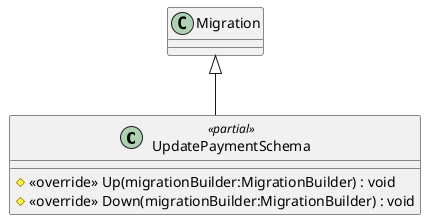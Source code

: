 @startuml
class UpdatePaymentSchema <<partial>> {
    # <<override>> Up(migrationBuilder:MigrationBuilder) : void
    # <<override>> Down(migrationBuilder:MigrationBuilder) : void
}
Migration <|-- UpdatePaymentSchema
@enduml
